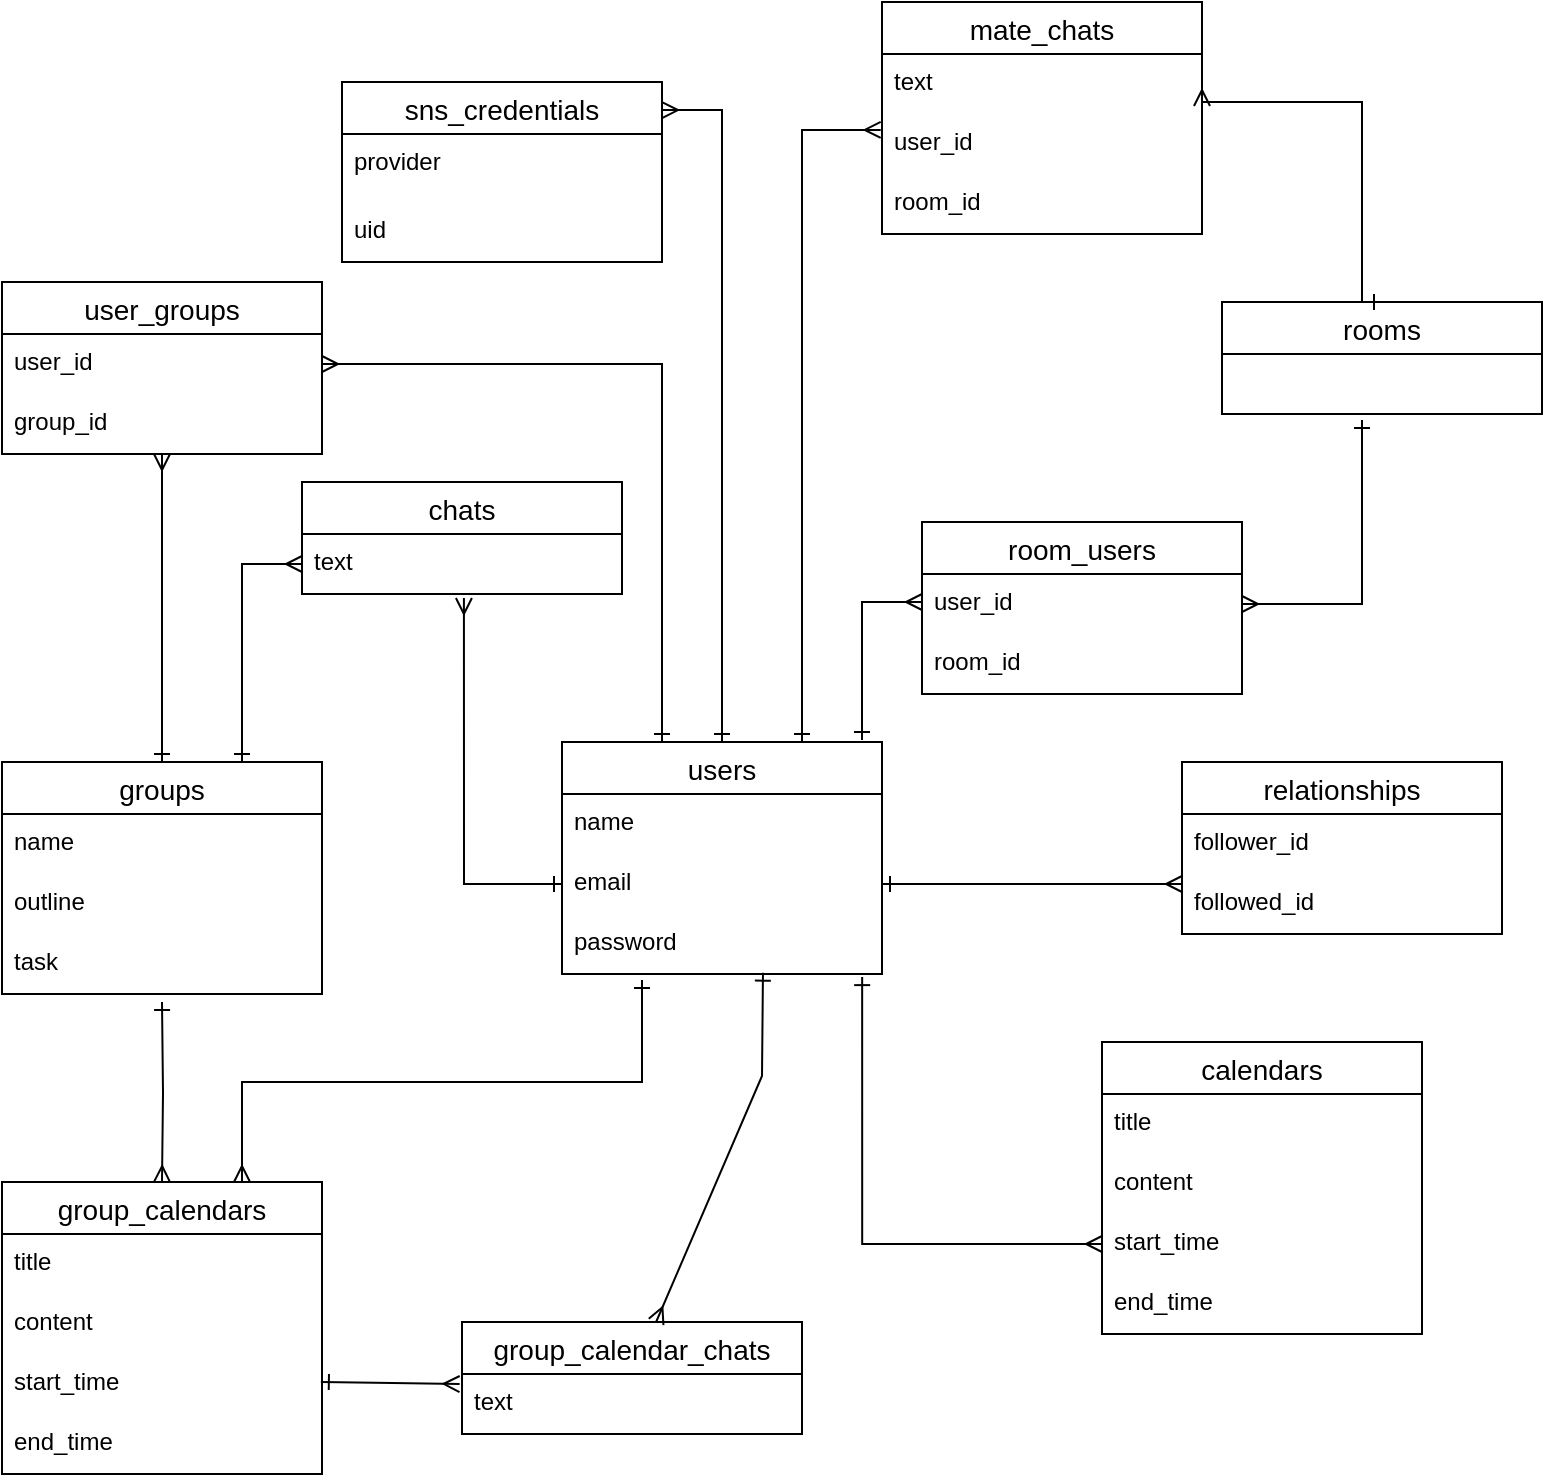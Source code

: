 <mxfile>
    <diagram id="q2FTivMxMySEUQDJNmHe" name="Page-1">
        <mxGraphModel dx="265" dy="183" grid="1" gridSize="10" guides="1" tooltips="1" connect="1" arrows="1" fold="1" page="1" pageScale="1" pageWidth="827" pageHeight="1169" math="0" shadow="0">
            <root>
                <mxCell id="0"/>
                <mxCell id="1" parent="0"/>
                <mxCell id="2" value="users" style="swimlane;fontStyle=0;childLayout=stackLayout;horizontal=1;startSize=26;horizontalStack=0;resizeParent=1;resizeParentMax=0;resizeLast=0;collapsible=1;marginBottom=0;align=center;fontSize=14;" parent="1" vertex="1">
                    <mxGeometry x="320" y="390" width="160" height="116" as="geometry"/>
                </mxCell>
                <mxCell id="3" value="name" style="text;strokeColor=none;fillColor=none;spacingLeft=4;spacingRight=4;overflow=hidden;rotatable=0;points=[[0,0.5],[1,0.5]];portConstraint=eastwest;fontSize=12;" parent="2" vertex="1">
                    <mxGeometry y="26" width="160" height="30" as="geometry"/>
                </mxCell>
                <mxCell id="4" value="email" style="text;strokeColor=none;fillColor=none;spacingLeft=4;spacingRight=4;overflow=hidden;rotatable=0;points=[[0,0.5],[1,0.5]];portConstraint=eastwest;fontSize=12;" parent="2" vertex="1">
                    <mxGeometry y="56" width="160" height="30" as="geometry"/>
                </mxCell>
                <mxCell id="5" value="password" style="text;strokeColor=none;fillColor=none;spacingLeft=4;spacingRight=4;overflow=hidden;rotatable=0;points=[[0,0.5],[1,0.5]];portConstraint=eastwest;fontSize=12;" parent="2" vertex="1">
                    <mxGeometry y="86" width="160" height="30" as="geometry"/>
                </mxCell>
                <mxCell id="36" style="edgeStyle=orthogonalEdgeStyle;rounded=0;orthogonalLoop=1;jettySize=auto;html=1;exitX=0.5;exitY=0;exitDx=0;exitDy=0;endArrow=ERmany;endFill=0;startArrow=ERone;startFill=0;" parent="1" source="6" target="21" edge="1">
                    <mxGeometry relative="1" as="geometry">
                        <mxPoint x="110" y="250" as="targetPoint"/>
                        <Array as="points">
                            <mxPoint x="120" y="400"/>
                        </Array>
                    </mxGeometry>
                </mxCell>
                <mxCell id="6" value="groups" style="swimlane;fontStyle=0;childLayout=stackLayout;horizontal=1;startSize=26;horizontalStack=0;resizeParent=1;resizeParentMax=0;resizeLast=0;collapsible=1;marginBottom=0;align=center;fontSize=14;" parent="1" vertex="1">
                    <mxGeometry x="40" y="400" width="160" height="116" as="geometry"/>
                </mxCell>
                <mxCell id="7" value="name" style="text;strokeColor=none;fillColor=none;spacingLeft=4;spacingRight=4;overflow=hidden;rotatable=0;points=[[0,0.5],[1,0.5]];portConstraint=eastwest;fontSize=12;" parent="6" vertex="1">
                    <mxGeometry y="26" width="160" height="30" as="geometry"/>
                </mxCell>
                <mxCell id="9" value="outline" style="text;strokeColor=none;fillColor=none;spacingLeft=4;spacingRight=4;overflow=hidden;rotatable=0;points=[[0,0.5],[1,0.5]];portConstraint=eastwest;fontSize=12;" parent="6" vertex="1">
                    <mxGeometry y="56" width="160" height="30" as="geometry"/>
                </mxCell>
                <mxCell id="46" value="task" style="text;strokeColor=none;fillColor=none;spacingLeft=4;spacingRight=4;overflow=hidden;rotatable=0;points=[[0,0.5],[1,0.5]];portConstraint=eastwest;fontSize=12;" parent="6" vertex="1">
                    <mxGeometry y="86" width="160" height="30" as="geometry"/>
                </mxCell>
                <mxCell id="10" value="calendars" style="swimlane;fontStyle=0;childLayout=stackLayout;horizontal=1;startSize=26;horizontalStack=0;resizeParent=1;resizeParentMax=0;resizeLast=0;collapsible=1;marginBottom=0;align=center;fontSize=14;" parent="1" vertex="1">
                    <mxGeometry x="590" y="540" width="160" height="146" as="geometry"/>
                </mxCell>
                <mxCell id="14" value="title" style="text;strokeColor=none;fillColor=none;spacingLeft=4;spacingRight=4;overflow=hidden;rotatable=0;points=[[0,0.5],[1,0.5]];portConstraint=eastwest;fontSize=12;" parent="10" vertex="1">
                    <mxGeometry y="26" width="160" height="30" as="geometry"/>
                </mxCell>
                <mxCell id="11" value="content" style="text;strokeColor=none;fillColor=none;spacingLeft=4;spacingRight=4;overflow=hidden;rotatable=0;points=[[0,0.5],[1,0.5]];portConstraint=eastwest;fontSize=12;" parent="10" vertex="1">
                    <mxGeometry y="56" width="160" height="30" as="geometry"/>
                </mxCell>
                <mxCell id="17" value="start_time" style="text;strokeColor=none;fillColor=none;spacingLeft=4;spacingRight=4;overflow=hidden;rotatable=0;points=[[0,0.5],[1,0.5]];portConstraint=eastwest;fontSize=12;" parent="10" vertex="1">
                    <mxGeometry y="86" width="160" height="30" as="geometry"/>
                </mxCell>
                <mxCell id="15" value="end_time" style="text;strokeColor=none;fillColor=none;spacingLeft=4;spacingRight=4;overflow=hidden;rotatable=0;points=[[0,0.5],[1,0.5]];portConstraint=eastwest;fontSize=12;" parent="10" vertex="1">
                    <mxGeometry y="116" width="160" height="30" as="geometry"/>
                </mxCell>
                <mxCell id="19" value="user_groups" style="swimlane;fontStyle=0;childLayout=stackLayout;horizontal=1;startSize=26;horizontalStack=0;resizeParent=1;resizeParentMax=0;resizeLast=0;collapsible=1;marginBottom=0;align=center;fontSize=14;" parent="1" vertex="1">
                    <mxGeometry x="40" y="160" width="160" height="86" as="geometry"/>
                </mxCell>
                <mxCell id="20" value="user_id" style="text;strokeColor=none;fillColor=none;spacingLeft=4;spacingRight=4;overflow=hidden;rotatable=0;points=[[0,0.5],[1,0.5]];portConstraint=eastwest;fontSize=12;" parent="19" vertex="1">
                    <mxGeometry y="26" width="160" height="30" as="geometry"/>
                </mxCell>
                <mxCell id="21" value="group_id" style="text;strokeColor=none;fillColor=none;spacingLeft=4;spacingRight=4;overflow=hidden;rotatable=0;points=[[0,0.5],[1,0.5]];portConstraint=eastwest;fontSize=12;" parent="19" vertex="1">
                    <mxGeometry y="56" width="160" height="30" as="geometry"/>
                </mxCell>
                <mxCell id="35" style="edgeStyle=orthogonalEdgeStyle;rounded=0;orthogonalLoop=1;jettySize=auto;html=1;endArrow=ERmany;endFill=0;startArrow=ERone;startFill=0;entryX=1;entryY=0.5;entryDx=0;entryDy=0;" parent="1" target="20" edge="1">
                    <mxGeometry relative="1" as="geometry">
                        <mxPoint x="120" y="159" as="targetPoint"/>
                        <Array as="points">
                            <mxPoint x="370" y="390"/>
                            <mxPoint x="370" y="201"/>
                        </Array>
                        <mxPoint x="370" y="390" as="sourcePoint"/>
                    </mxGeometry>
                </mxCell>
                <mxCell id="37" style="edgeStyle=orthogonalEdgeStyle;rounded=0;orthogonalLoop=1;jettySize=auto;html=1;entryX=0.5;entryY=0;entryDx=0;entryDy=0;endArrow=ERmany;endFill=0;startArrow=ERone;startFill=0;" parent="1" target="48" edge="1">
                    <mxGeometry relative="1" as="geometry">
                        <mxPoint x="120" y="520" as="sourcePoint"/>
                        <mxPoint x="320" y="441" as="targetPoint"/>
                        <Array as="points"/>
                    </mxGeometry>
                </mxCell>
                <mxCell id="40" style="edgeStyle=orthogonalEdgeStyle;rounded=0;orthogonalLoop=1;jettySize=auto;html=1;entryX=0;entryY=0.5;entryDx=0;entryDy=0;endArrow=ERmany;endFill=0;startArrow=ERone;startFill=0;exitX=0.938;exitY=1.052;exitDx=0;exitDy=0;exitPerimeter=0;" parent="1" source="5" target="17" edge="1">
                    <mxGeometry relative="1" as="geometry">
                        <mxPoint x="680" y="160" as="targetPoint"/>
                        <mxPoint x="474" y="520" as="sourcePoint"/>
                        <Array as="points">
                            <mxPoint x="470" y="641"/>
                        </Array>
                    </mxGeometry>
                </mxCell>
                <mxCell id="41" value="chats" style="swimlane;fontStyle=0;childLayout=stackLayout;horizontal=1;startSize=26;horizontalStack=0;resizeParent=1;resizeParentMax=0;resizeLast=0;collapsible=1;marginBottom=0;align=center;fontSize=14;" parent="1" vertex="1">
                    <mxGeometry x="190" y="260" width="160" height="56" as="geometry"/>
                </mxCell>
                <mxCell id="42" value="text" style="text;strokeColor=none;fillColor=none;spacingLeft=4;spacingRight=4;overflow=hidden;rotatable=0;points=[[0,0.5],[1,0.5]];portConstraint=eastwest;fontSize=12;" parent="41" vertex="1">
                    <mxGeometry y="26" width="160" height="30" as="geometry"/>
                </mxCell>
                <mxCell id="44" value="" style="endArrow=ERmany;html=1;entryX=0.506;entryY=1.067;entryDx=0;entryDy=0;endFill=0;startArrow=ERone;startFill=0;entryPerimeter=0;rounded=0;exitX=0;exitY=0.5;exitDx=0;exitDy=0;" parent="1" source="4" target="42" edge="1">
                    <mxGeometry width="50" height="50" relative="1" as="geometry">
                        <mxPoint x="400" y="156" as="sourcePoint"/>
                        <mxPoint x="320" y="380" as="targetPoint"/>
                        <Array as="points">
                            <mxPoint x="271" y="461"/>
                        </Array>
                    </mxGeometry>
                </mxCell>
                <mxCell id="45" value="" style="endArrow=ERmany;html=1;exitX=0.75;exitY=0;exitDx=0;exitDy=0;entryX=0;entryY=0.5;entryDx=0;entryDy=0;endFill=0;startArrow=ERone;startFill=0;rounded=0;" parent="1" source="6" target="42" edge="1">
                    <mxGeometry width="50" height="50" relative="1" as="geometry">
                        <mxPoint x="260" y="430" as="sourcePoint"/>
                        <mxPoint x="310" y="380" as="targetPoint"/>
                        <Array as="points">
                            <mxPoint x="160" y="301"/>
                        </Array>
                    </mxGeometry>
                </mxCell>
                <mxCell id="48" value="group_calendars" style="swimlane;fontStyle=0;childLayout=stackLayout;horizontal=1;startSize=26;horizontalStack=0;resizeParent=1;resizeParentMax=0;resizeLast=0;collapsible=1;marginBottom=0;align=center;fontSize=14;" parent="1" vertex="1">
                    <mxGeometry x="40" y="610" width="160" height="146" as="geometry"/>
                </mxCell>
                <mxCell id="49" value="title" style="text;strokeColor=none;fillColor=none;spacingLeft=4;spacingRight=4;overflow=hidden;rotatable=0;points=[[0,0.5],[1,0.5]];portConstraint=eastwest;fontSize=12;" parent="48" vertex="1">
                    <mxGeometry y="26" width="160" height="30" as="geometry"/>
                </mxCell>
                <mxCell id="50" value="content" style="text;strokeColor=none;fillColor=none;spacingLeft=4;spacingRight=4;overflow=hidden;rotatable=0;points=[[0,0.5],[1,0.5]];portConstraint=eastwest;fontSize=12;" parent="48" vertex="1">
                    <mxGeometry y="56" width="160" height="30" as="geometry"/>
                </mxCell>
                <mxCell id="51" value="start_time" style="text;strokeColor=none;fillColor=none;spacingLeft=4;spacingRight=4;overflow=hidden;rotatable=0;points=[[0,0.5],[1,0.5]];portConstraint=eastwest;fontSize=12;" parent="48" vertex="1">
                    <mxGeometry y="86" width="160" height="30" as="geometry"/>
                </mxCell>
                <mxCell id="80" style="edgeStyle=orthogonalEdgeStyle;rounded=0;orthogonalLoop=1;jettySize=auto;html=1;entryX=-0.007;entryY=0.167;entryDx=0;entryDy=0;endArrow=ERmany;endFill=0;startArrow=ERone;startFill=0;entryPerimeter=0;" parent="48" target="76" edge="1">
                    <mxGeometry relative="1" as="geometry">
                        <mxPoint x="159.43" y="100" as="sourcePoint"/>
                        <mxPoint x="159.43" y="190" as="targetPoint"/>
                        <Array as="points"/>
                    </mxGeometry>
                </mxCell>
                <mxCell id="52" value="end_time" style="text;strokeColor=none;fillColor=none;spacingLeft=4;spacingRight=4;overflow=hidden;rotatable=0;points=[[0,0.5],[1,0.5]];portConstraint=eastwest;fontSize=12;" parent="48" vertex="1">
                    <mxGeometry y="116" width="160" height="30" as="geometry"/>
                </mxCell>
                <mxCell id="53" value="" style="endArrow=ERmany;html=1;endFill=0;startArrow=ERone;startFill=0;entryX=0.75;entryY=0;entryDx=0;entryDy=0;rounded=0;" parent="1" target="48" edge="1">
                    <mxGeometry width="50" height="50" relative="1" as="geometry">
                        <mxPoint x="360" y="509" as="sourcePoint"/>
                        <mxPoint x="160" y="600" as="targetPoint"/>
                        <Array as="points">
                            <mxPoint x="360" y="560"/>
                            <mxPoint x="240" y="560"/>
                            <mxPoint x="160" y="560"/>
                        </Array>
                    </mxGeometry>
                </mxCell>
                <mxCell id="54" value="relationships" style="swimlane;fontStyle=0;childLayout=stackLayout;horizontal=1;startSize=26;horizontalStack=0;resizeParent=1;resizeParentMax=0;resizeLast=0;collapsible=1;marginBottom=0;align=center;fontSize=14;" parent="1" vertex="1">
                    <mxGeometry x="630" y="400" width="160" height="86" as="geometry"/>
                </mxCell>
                <mxCell id="55" value="follower_id" style="text;strokeColor=none;fillColor=none;spacingLeft=4;spacingRight=4;overflow=hidden;rotatable=0;points=[[0,0.5],[1,0.5]];portConstraint=eastwest;fontSize=12;" parent="54" vertex="1">
                    <mxGeometry y="26" width="160" height="30" as="geometry"/>
                </mxCell>
                <mxCell id="56" value="followed_id" style="text;strokeColor=none;fillColor=none;spacingLeft=4;spacingRight=4;overflow=hidden;rotatable=0;points=[[0,0.5],[1,0.5]];portConstraint=eastwest;fontSize=12;" parent="54" vertex="1">
                    <mxGeometry y="56" width="160" height="30" as="geometry"/>
                </mxCell>
                <mxCell id="59" style="edgeStyle=orthogonalEdgeStyle;rounded=0;orthogonalLoop=1;jettySize=auto;html=1;exitX=1;exitY=0.5;exitDx=0;exitDy=0;endArrow=ERmany;endFill=0;startArrow=ERone;startFill=0;" parent="1" source="4" edge="1">
                    <mxGeometry relative="1" as="geometry">
                        <mxPoint x="630" y="461" as="targetPoint"/>
                        <mxPoint x="480" y="100" as="sourcePoint"/>
                        <Array as="points">
                            <mxPoint x="520" y="461"/>
                            <mxPoint x="520" y="461"/>
                        </Array>
                    </mxGeometry>
                </mxCell>
                <mxCell id="60" value="room_users" style="swimlane;fontStyle=0;childLayout=stackLayout;horizontal=1;startSize=26;horizontalStack=0;resizeParent=1;resizeParentMax=0;resizeLast=0;collapsible=1;marginBottom=0;align=center;fontSize=14;" parent="1" vertex="1">
                    <mxGeometry x="500" y="280" width="160" height="86" as="geometry"/>
                </mxCell>
                <mxCell id="61" value="user_id" style="text;strokeColor=none;fillColor=none;spacingLeft=4;spacingRight=4;overflow=hidden;rotatable=0;points=[[0,0.5],[1,0.5]];portConstraint=eastwest;fontSize=12;" parent="60" vertex="1">
                    <mxGeometry y="26" width="160" height="30" as="geometry"/>
                </mxCell>
                <mxCell id="62" value="room_id" style="text;strokeColor=none;fillColor=none;spacingLeft=4;spacingRight=4;overflow=hidden;rotatable=0;points=[[0,0.5],[1,0.5]];portConstraint=eastwest;fontSize=12;" parent="60" vertex="1">
                    <mxGeometry y="56" width="160" height="30" as="geometry"/>
                </mxCell>
                <mxCell id="64" value="mate_chats" style="swimlane;fontStyle=0;childLayout=stackLayout;horizontal=1;startSize=26;horizontalStack=0;resizeParent=1;resizeParentMax=0;resizeLast=0;collapsible=1;marginBottom=0;align=center;fontSize=14;" parent="1" vertex="1">
                    <mxGeometry x="480" y="20" width="160" height="116" as="geometry"/>
                </mxCell>
                <mxCell id="65" value="text" style="text;strokeColor=none;fillColor=none;spacingLeft=4;spacingRight=4;overflow=hidden;rotatable=0;points=[[0,0.5],[1,0.5]];portConstraint=eastwest;fontSize=12;" parent="64" vertex="1">
                    <mxGeometry y="26" width="160" height="30" as="geometry"/>
                </mxCell>
                <mxCell id="66" value="user_id" style="text;strokeColor=none;fillColor=none;spacingLeft=4;spacingRight=4;overflow=hidden;rotatable=0;points=[[0,0.5],[1,0.5]];portConstraint=eastwest;fontSize=12;" parent="64" vertex="1">
                    <mxGeometry y="56" width="160" height="30" as="geometry"/>
                </mxCell>
                <mxCell id="67" value="room_id" style="text;strokeColor=none;fillColor=none;spacingLeft=4;spacingRight=4;overflow=hidden;rotatable=0;points=[[0,0.5],[1,0.5]];portConstraint=eastwest;fontSize=12;" parent="64" vertex="1">
                    <mxGeometry y="86" width="160" height="30" as="geometry"/>
                </mxCell>
                <mxCell id="68" style="edgeStyle=orthogonalEdgeStyle;rounded=0;orthogonalLoop=1;jettySize=auto;html=1;endArrow=ERmany;endFill=0;startArrow=ERone;startFill=0;" parent="1" edge="1">
                    <mxGeometry relative="1" as="geometry">
                        <mxPoint x="500" y="320" as="targetPoint"/>
                        <mxPoint x="470" y="389" as="sourcePoint"/>
                        <Array as="points">
                            <mxPoint x="470" y="320"/>
                            <mxPoint x="500" y="320"/>
                        </Array>
                    </mxGeometry>
                </mxCell>
                <mxCell id="69" style="edgeStyle=orthogonalEdgeStyle;rounded=0;orthogonalLoop=1;jettySize=auto;html=1;exitX=0.75;exitY=0;exitDx=0;exitDy=0;endArrow=ERmany;endFill=0;startArrow=ERone;startFill=0;entryX=-0.004;entryY=0.266;entryDx=0;entryDy=0;entryPerimeter=0;" parent="1" source="2" target="66" edge="1">
                    <mxGeometry relative="1" as="geometry">
                        <mxPoint x="476" y="100" as="targetPoint"/>
                        <mxPoint x="320" y="157.58" as="sourcePoint"/>
                        <Array as="points">
                            <mxPoint x="440" y="84"/>
                        </Array>
                    </mxGeometry>
                </mxCell>
                <mxCell id="70" style="edgeStyle=orthogonalEdgeStyle;rounded=0;orthogonalLoop=1;jettySize=auto;html=1;endArrow=ERone;endFill=0;startArrow=ERmany;startFill=0;exitX=1;exitY=0.5;exitDx=0;exitDy=0;" parent="1" source="61" edge="1">
                    <mxGeometry relative="1" as="geometry">
                        <mxPoint x="720" y="229" as="targetPoint"/>
                        <mxPoint x="710" y="279" as="sourcePoint"/>
                        <Array as="points">
                            <mxPoint x="720" y="321"/>
                        </Array>
                    </mxGeometry>
                </mxCell>
                <mxCell id="71" value="rooms" style="swimlane;fontStyle=0;childLayout=stackLayout;horizontal=1;startSize=26;horizontalStack=0;resizeParent=1;resizeParentMax=0;resizeLast=0;collapsible=1;marginBottom=0;align=center;fontSize=14;" parent="1" vertex="1">
                    <mxGeometry x="650" y="170" width="160" height="56" as="geometry"/>
                </mxCell>
                <mxCell id="74" style="edgeStyle=orthogonalEdgeStyle;rounded=0;orthogonalLoop=1;jettySize=auto;html=1;exitX=0.5;exitY=0;exitDx=0;exitDy=0;endArrow=ERmany;endFill=0;startArrow=ERone;startFill=0;entryX=-0.025;entryY=0.2;entryDx=0;entryDy=0;entryPerimeter=0;" parent="1" source="71" edge="1">
                    <mxGeometry relative="1" as="geometry">
                        <mxPoint x="640" y="72" as="targetPoint"/>
                        <mxPoint x="604" y="380" as="sourcePoint"/>
                        <Array as="points">
                            <mxPoint x="720" y="170"/>
                            <mxPoint x="720" y="70"/>
                            <mxPoint x="640" y="70"/>
                        </Array>
                    </mxGeometry>
                </mxCell>
                <mxCell id="75" value="group_calendar_chats" style="swimlane;fontStyle=0;childLayout=stackLayout;horizontal=1;startSize=26;horizontalStack=0;resizeParent=1;resizeParentMax=0;resizeLast=0;collapsible=1;marginBottom=0;align=center;fontSize=14;" parent="1" vertex="1">
                    <mxGeometry x="270" y="680" width="170" height="56" as="geometry"/>
                </mxCell>
                <mxCell id="76" value="text" style="text;strokeColor=none;fillColor=none;spacingLeft=4;spacingRight=4;overflow=hidden;rotatable=0;points=[[0,0.5],[1,0.5]];portConstraint=eastwest;fontSize=12;" parent="75" vertex="1">
                    <mxGeometry y="26" width="170" height="30" as="geometry"/>
                </mxCell>
                <mxCell id="77" value="" style="endArrow=ERmany;html=1;endFill=0;startArrow=ERone;startFill=0;rounded=0;exitX=0.628;exitY=0.978;exitDx=0;exitDy=0;exitPerimeter=0;" parent="1" source="5" target="75" edge="1">
                    <mxGeometry width="50" height="50" relative="1" as="geometry">
                        <mxPoint x="419" y="506" as="sourcePoint"/>
                        <mxPoint x="420" y="640" as="targetPoint"/>
                        <Array as="points">
                            <mxPoint x="420" y="557"/>
                        </Array>
                    </mxGeometry>
                </mxCell>
                <mxCell id="81" value="sns_credentials" style="swimlane;fontStyle=0;childLayout=stackLayout;horizontal=1;startSize=26;horizontalStack=0;resizeParent=1;resizeParentMax=0;resizeLast=0;collapsible=1;marginBottom=0;align=center;fontSize=14;" vertex="1" parent="1">
                    <mxGeometry x="210" y="60" width="160" height="90" as="geometry"/>
                </mxCell>
                <mxCell id="82" value="provider" style="text;strokeColor=none;fillColor=none;spacingLeft=4;spacingRight=4;overflow=hidden;rotatable=0;points=[[0,0.5],[1,0.5]];portConstraint=eastwest;fontSize=12;" vertex="1" parent="81">
                    <mxGeometry y="26" width="160" height="34" as="geometry"/>
                </mxCell>
                <mxCell id="83" value="uid" style="text;strokeColor=none;fillColor=none;spacingLeft=4;spacingRight=4;overflow=hidden;rotatable=0;points=[[0,0.5],[1,0.5]];portConstraint=eastwest;fontSize=12;" vertex="1" parent="81">
                    <mxGeometry y="60" width="160" height="30" as="geometry"/>
                </mxCell>
                <mxCell id="84" style="edgeStyle=orthogonalEdgeStyle;rounded=0;orthogonalLoop=1;jettySize=auto;html=1;endArrow=ERmany;endFill=0;startArrow=ERone;startFill=0;entryX=1;entryY=0.156;entryDx=0;entryDy=0;entryPerimeter=0;" edge="1" parent="1" target="81">
                    <mxGeometry relative="1" as="geometry">
                        <mxPoint x="230" y="201" as="targetPoint"/>
                        <Array as="points">
                            <mxPoint x="400" y="74"/>
                        </Array>
                        <mxPoint x="400" y="390" as="sourcePoint"/>
                    </mxGeometry>
                </mxCell>
            </root>
        </mxGraphModel>
    </diagram>
</mxfile>